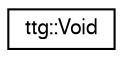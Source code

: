 digraph "Graphical Class Hierarchy"
{
 // LATEX_PDF_SIZE
  edge [fontname="FreeSans",fontsize="10",labelfontname="FreeSans",labelfontsize="10"];
  node [fontname="FreeSans",fontsize="10",shape=record];
  rankdir="LR";
  Node0 [label="ttg::Void",height=0.2,width=0.4,color="black", fillcolor="white", style="filled",URL="$classttg_1_1_void.html",tooltip="A complete version of void."];
}
